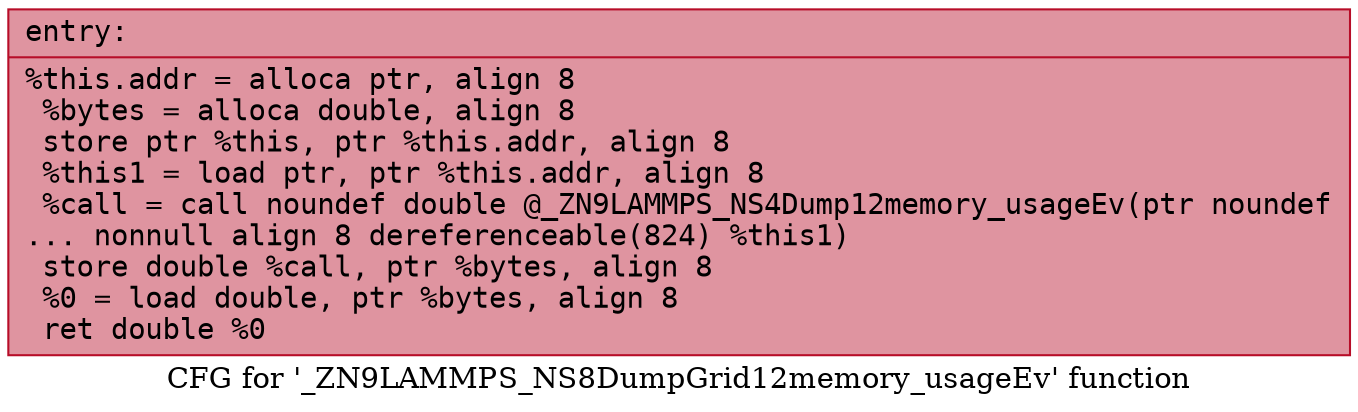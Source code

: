 digraph "CFG for '_ZN9LAMMPS_NS8DumpGrid12memory_usageEv' function" {
	label="CFG for '_ZN9LAMMPS_NS8DumpGrid12memory_usageEv' function";

	Node0x557f62d118a0 [shape=record,color="#b70d28ff", style=filled, fillcolor="#b70d2870" fontname="Courier",label="{entry:\l|  %this.addr = alloca ptr, align 8\l  %bytes = alloca double, align 8\l  store ptr %this, ptr %this.addr, align 8\l  %this1 = load ptr, ptr %this.addr, align 8\l  %call = call noundef double @_ZN9LAMMPS_NS4Dump12memory_usageEv(ptr noundef\l... nonnull align 8 dereferenceable(824) %this1)\l  store double %call, ptr %bytes, align 8\l  %0 = load double, ptr %bytes, align 8\l  ret double %0\l}"];
}
